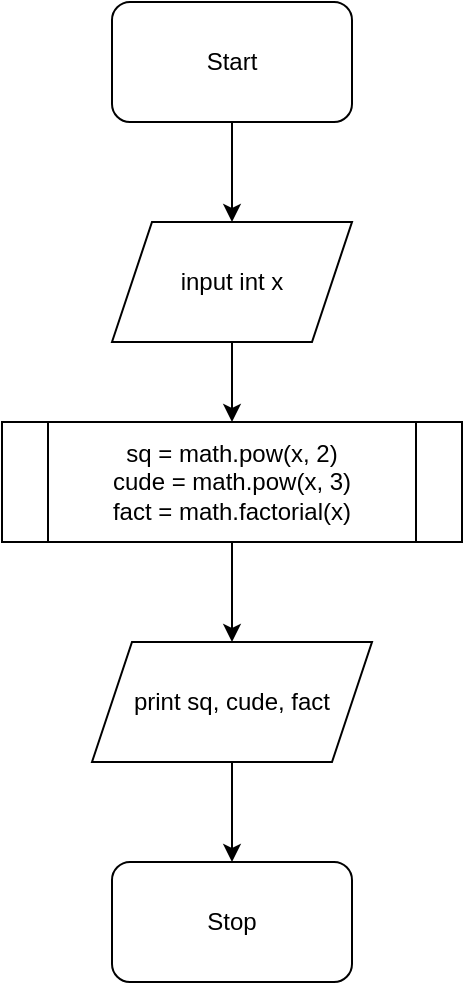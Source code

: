 <mxfile version="16.1.2" type="device"><diagram id="f9kloqfCw4hxhiRcSmBY" name="Page-1"><mxGraphModel dx="1422" dy="857" grid="1" gridSize="10" guides="1" tooltips="1" connect="1" arrows="1" fold="1" page="1" pageScale="1" pageWidth="827" pageHeight="1169" math="0" shadow="0"><root><mxCell id="0"/><mxCell id="1" parent="0"/><mxCell id="TpnExr1pZ_BpiGRcXRPc-1" value="sq = math.pow(x, 2)&lt;br&gt;cude = math.pow(x, 3)&lt;br&gt;fact = math.factorial(x)" style="shape=process;whiteSpace=wrap;html=1;backgroundOutline=1;" vertex="1" parent="1"><mxGeometry x="285" y="290" width="230" height="60" as="geometry"/></mxCell><mxCell id="TpnExr1pZ_BpiGRcXRPc-2" value="Start" style="rounded=1;whiteSpace=wrap;html=1;" vertex="1" parent="1"><mxGeometry x="340" y="80" width="120" height="60" as="geometry"/></mxCell><mxCell id="TpnExr1pZ_BpiGRcXRPc-3" value="input int x" style="shape=parallelogram;perimeter=parallelogramPerimeter;whiteSpace=wrap;html=1;fixedSize=1;" vertex="1" parent="1"><mxGeometry x="340" y="190" width="120" height="60" as="geometry"/></mxCell><mxCell id="TpnExr1pZ_BpiGRcXRPc-4" value="print sq, cude, fact" style="shape=parallelogram;perimeter=parallelogramPerimeter;whiteSpace=wrap;html=1;fixedSize=1;" vertex="1" parent="1"><mxGeometry x="330" y="400" width="140" height="60" as="geometry"/></mxCell><mxCell id="TpnExr1pZ_BpiGRcXRPc-5" value="Stop" style="rounded=1;whiteSpace=wrap;html=1;" vertex="1" parent="1"><mxGeometry x="340" y="510" width="120" height="60" as="geometry"/></mxCell><mxCell id="TpnExr1pZ_BpiGRcXRPc-6" value="" style="endArrow=classic;html=1;rounded=0;" edge="1" parent="1" source="TpnExr1pZ_BpiGRcXRPc-2" target="TpnExr1pZ_BpiGRcXRPc-3"><mxGeometry width="50" height="50" relative="1" as="geometry"><mxPoint x="550" y="430" as="sourcePoint"/><mxPoint x="600" y="380" as="targetPoint"/></mxGeometry></mxCell><mxCell id="TpnExr1pZ_BpiGRcXRPc-7" value="" style="endArrow=classic;html=1;rounded=0;" edge="1" parent="1" source="TpnExr1pZ_BpiGRcXRPc-3" target="TpnExr1pZ_BpiGRcXRPc-1"><mxGeometry width="50" height="50" relative="1" as="geometry"><mxPoint x="550" y="430" as="sourcePoint"/><mxPoint x="600" y="380" as="targetPoint"/></mxGeometry></mxCell><mxCell id="TpnExr1pZ_BpiGRcXRPc-8" value="" style="endArrow=classic;html=1;rounded=0;" edge="1" parent="1" source="TpnExr1pZ_BpiGRcXRPc-1" target="TpnExr1pZ_BpiGRcXRPc-4"><mxGeometry width="50" height="50" relative="1" as="geometry"><mxPoint x="550" y="430" as="sourcePoint"/><mxPoint x="600" y="380" as="targetPoint"/></mxGeometry></mxCell><mxCell id="TpnExr1pZ_BpiGRcXRPc-9" value="" style="endArrow=classic;html=1;rounded=0;" edge="1" parent="1" source="TpnExr1pZ_BpiGRcXRPc-4" target="TpnExr1pZ_BpiGRcXRPc-5"><mxGeometry width="50" height="50" relative="1" as="geometry"><mxPoint x="550" y="430" as="sourcePoint"/><mxPoint x="600" y="380" as="targetPoint"/></mxGeometry></mxCell></root></mxGraphModel></diagram></mxfile>